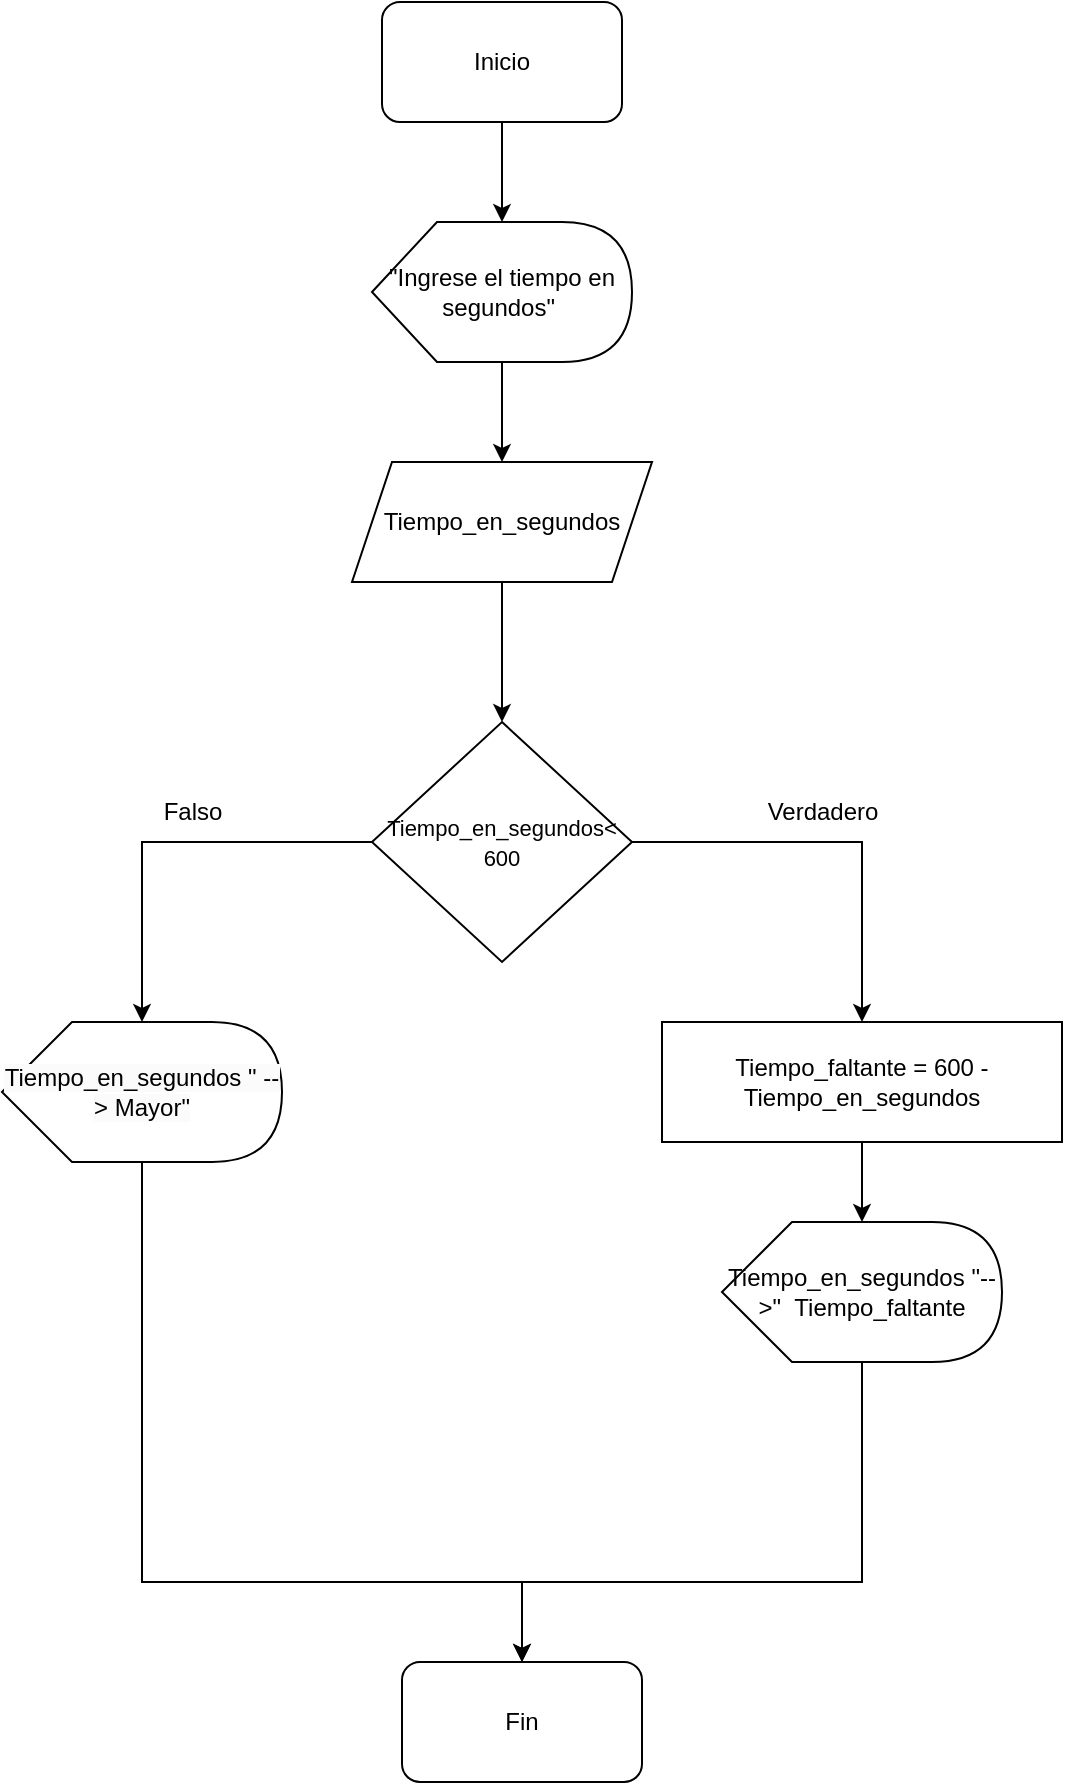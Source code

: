 <mxfile version="24.1.0" type="device">
  <diagram name="Page-1" id="JoRrFB8QGnkkvg17dF2b">
    <mxGraphModel dx="1687" dy="993" grid="1" gridSize="10" guides="1" tooltips="1" connect="1" arrows="1" fold="1" page="1" pageScale="1" pageWidth="850" pageHeight="1100" math="0" shadow="0">
      <root>
        <mxCell id="0" />
        <mxCell id="1" parent="0" />
        <mxCell id="fo8vaacq5sPsPvRoqdzI-1" value="" style="edgeStyle=orthogonalEdgeStyle;rounded=0;orthogonalLoop=1;jettySize=auto;html=1;" edge="1" parent="1" source="Lngy7ZZMOgNmuN5zHowg-1" target="uW9jwCuG6La_cjF7t6QC-1">
          <mxGeometry relative="1" as="geometry" />
        </mxCell>
        <mxCell id="Lngy7ZZMOgNmuN5zHowg-1" value="Inicio" style="rounded=1;whiteSpace=wrap;html=1;" parent="1" vertex="1">
          <mxGeometry x="360" y="40" width="120" height="60" as="geometry" />
        </mxCell>
        <mxCell id="fo8vaacq5sPsPvRoqdzI-2" value="" style="edgeStyle=orthogonalEdgeStyle;rounded=0;orthogonalLoop=1;jettySize=auto;html=1;" edge="1" parent="1" source="uW9jwCuG6La_cjF7t6QC-1" target="uW9jwCuG6La_cjF7t6QC-6">
          <mxGeometry relative="1" as="geometry" />
        </mxCell>
        <mxCell id="uW9jwCuG6La_cjF7t6QC-1" value="&quot;Ingrese el tiempo en segundos&quot;&amp;nbsp;" style="shape=display;whiteSpace=wrap;html=1;" parent="1" vertex="1">
          <mxGeometry x="355" y="150" width="130" height="70" as="geometry" />
        </mxCell>
        <mxCell id="uW9jwCuG6La_cjF7t6QC-3" style="edgeStyle=orthogonalEdgeStyle;rounded=0;orthogonalLoop=1;jettySize=auto;html=1;exitX=0.5;exitY=1;exitDx=0;exitDy=0;" parent="1" source="Lngy7ZZMOgNmuN5zHowg-1" target="Lngy7ZZMOgNmuN5zHowg-1" edge="1">
          <mxGeometry relative="1" as="geometry" />
        </mxCell>
        <mxCell id="fo8vaacq5sPsPvRoqdzI-3" value="" style="edgeStyle=orthogonalEdgeStyle;rounded=0;orthogonalLoop=1;jettySize=auto;html=1;" edge="1" parent="1" source="uW9jwCuG6La_cjF7t6QC-6" target="uW9jwCuG6La_cjF7t6QC-9">
          <mxGeometry relative="1" as="geometry" />
        </mxCell>
        <mxCell id="uW9jwCuG6La_cjF7t6QC-6" value="Tiempo_en_segundos" style="shape=parallelogram;perimeter=parallelogramPerimeter;whiteSpace=wrap;html=1;fixedSize=1;" parent="1" vertex="1">
          <mxGeometry x="345" y="270" width="150" height="60" as="geometry" />
        </mxCell>
        <mxCell id="fo8vaacq5sPsPvRoqdzI-7" style="edgeStyle=orthogonalEdgeStyle;rounded=0;orthogonalLoop=1;jettySize=auto;html=1;entryX=0.5;entryY=0;entryDx=0;entryDy=0;" edge="1" parent="1" source="uW9jwCuG6La_cjF7t6QC-9" target="uW9jwCuG6La_cjF7t6QC-40">
          <mxGeometry relative="1" as="geometry" />
        </mxCell>
        <mxCell id="uW9jwCuG6La_cjF7t6QC-9" value="&lt;font style=&quot;font-size: 11px;&quot;&gt;Tiempo_en_segundos&amp;lt; 600&lt;/font&gt;" style="rhombus;whiteSpace=wrap;html=1;" parent="1" vertex="1">
          <mxGeometry x="355" y="400" width="130" height="120" as="geometry" />
        </mxCell>
        <mxCell id="uW9jwCuG6La_cjF7t6QC-16" value="Verdadero" style="text;html=1;align=center;verticalAlign=middle;resizable=0;points=[];autosize=1;strokeColor=none;fillColor=none;" parent="1" vertex="1">
          <mxGeometry x="540" y="430" width="80" height="30" as="geometry" />
        </mxCell>
        <mxCell id="uW9jwCuG6La_cjF7t6QC-17" value="Falso" style="text;html=1;align=center;verticalAlign=middle;resizable=0;points=[];autosize=1;strokeColor=none;fillColor=none;" parent="1" vertex="1">
          <mxGeometry x="240" y="430" width="50" height="30" as="geometry" />
        </mxCell>
        <mxCell id="fo8vaacq5sPsPvRoqdzI-11" style="edgeStyle=orthogonalEdgeStyle;rounded=0;orthogonalLoop=1;jettySize=auto;html=1;" edge="1" parent="1" target="uW9jwCuG6La_cjF7t6QC-50">
          <mxGeometry relative="1" as="geometry">
            <mxPoint x="240" y="580" as="sourcePoint" />
            <mxPoint x="400" y="830" as="targetPoint" />
            <Array as="points">
              <mxPoint x="240" y="830" />
              <mxPoint x="430" y="830" />
            </Array>
          </mxGeometry>
        </mxCell>
        <mxCell id="uW9jwCuG6La_cjF7t6QC-32" value="&lt;br&gt;&lt;span style=&quot;color: rgb(0, 0, 0); font-family: Helvetica; font-size: 12px; font-style: normal; font-variant-ligatures: normal; font-variant-caps: normal; font-weight: 400; letter-spacing: normal; orphans: 2; text-align: center; text-indent: 0px; text-transform: none; widows: 2; word-spacing: 0px; -webkit-text-stroke-width: 0px; white-space: normal; background-color: rgb(251, 251, 251); text-decoration-thickness: initial; text-decoration-style: initial; text-decoration-color: initial; display: inline !important; float: none;&quot;&gt;Tiempo_en_segundos &quot; --&amp;gt; Mayor&quot;&lt;/span&gt;&lt;div&gt;&lt;br/&gt;&lt;/div&gt;" style="shape=display;whiteSpace=wrap;html=1;" parent="1" vertex="1">
          <mxGeometry x="170" y="550" width="140" height="70" as="geometry" />
        </mxCell>
        <mxCell id="fo8vaacq5sPsPvRoqdzI-8" value="" style="edgeStyle=orthogonalEdgeStyle;rounded=0;orthogonalLoop=1;jettySize=auto;html=1;" edge="1" parent="1" source="uW9jwCuG6La_cjF7t6QC-40" target="uW9jwCuG6La_cjF7t6QC-41">
          <mxGeometry relative="1" as="geometry" />
        </mxCell>
        <mxCell id="uW9jwCuG6La_cjF7t6QC-40" value="Tiempo_faltante = 600 - Tiempo_en_segundos" style="rounded=0;whiteSpace=wrap;html=1;" parent="1" vertex="1">
          <mxGeometry x="500" y="550" width="200" height="60" as="geometry" />
        </mxCell>
        <mxCell id="fo8vaacq5sPsPvRoqdzI-12" style="edgeStyle=orthogonalEdgeStyle;rounded=0;orthogonalLoop=1;jettySize=auto;html=1;entryX=0.5;entryY=0;entryDx=0;entryDy=0;" edge="1" parent="1" source="uW9jwCuG6La_cjF7t6QC-41" target="uW9jwCuG6La_cjF7t6QC-50">
          <mxGeometry relative="1" as="geometry">
            <Array as="points">
              <mxPoint x="600" y="830" />
              <mxPoint x="430" y="830" />
            </Array>
          </mxGeometry>
        </mxCell>
        <mxCell id="uW9jwCuG6La_cjF7t6QC-41" value="&lt;div&gt;Tiempo_en_segundos &quot;--&amp;gt;&quot;&amp;nbsp;&amp;nbsp;&lt;span style=&quot;background-color: initial;&quot;&gt;Tiempo_faltante&lt;/span&gt;&lt;br&gt;&lt;/div&gt;" style="shape=display;whiteSpace=wrap;html=1;" parent="1" vertex="1">
          <mxGeometry x="530" y="650" width="140" height="70" as="geometry" />
        </mxCell>
        <mxCell id="uW9jwCuG6La_cjF7t6QC-50" value="Fin" style="rounded=1;whiteSpace=wrap;html=1;" parent="1" vertex="1">
          <mxGeometry x="370" y="870" width="120" height="60" as="geometry" />
        </mxCell>
        <mxCell id="fo8vaacq5sPsPvRoqdzI-5" style="edgeStyle=orthogonalEdgeStyle;rounded=0;orthogonalLoop=1;jettySize=auto;html=1;entryX=0;entryY=0;entryDx=70;entryDy=0;entryPerimeter=0;" edge="1" parent="1" source="uW9jwCuG6La_cjF7t6QC-9" target="uW9jwCuG6La_cjF7t6QC-32">
          <mxGeometry relative="1" as="geometry" />
        </mxCell>
      </root>
    </mxGraphModel>
  </diagram>
</mxfile>
